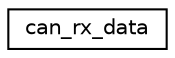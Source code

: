 digraph "Graphical Class Hierarchy"
{
 // LATEX_PDF_SIZE
  edge [fontname="Helvetica",fontsize="10",labelfontname="Helvetica",labelfontsize="10"];
  node [fontname="Helvetica",fontsize="10",shape=record];
  rankdir="LR";
  Node0 [label="can_rx_data",height=0.2,width=0.4,color="black", fillcolor="white", style="filled",URL="$structcan__rx__data.html",tooltip="Received data structure."];
}
